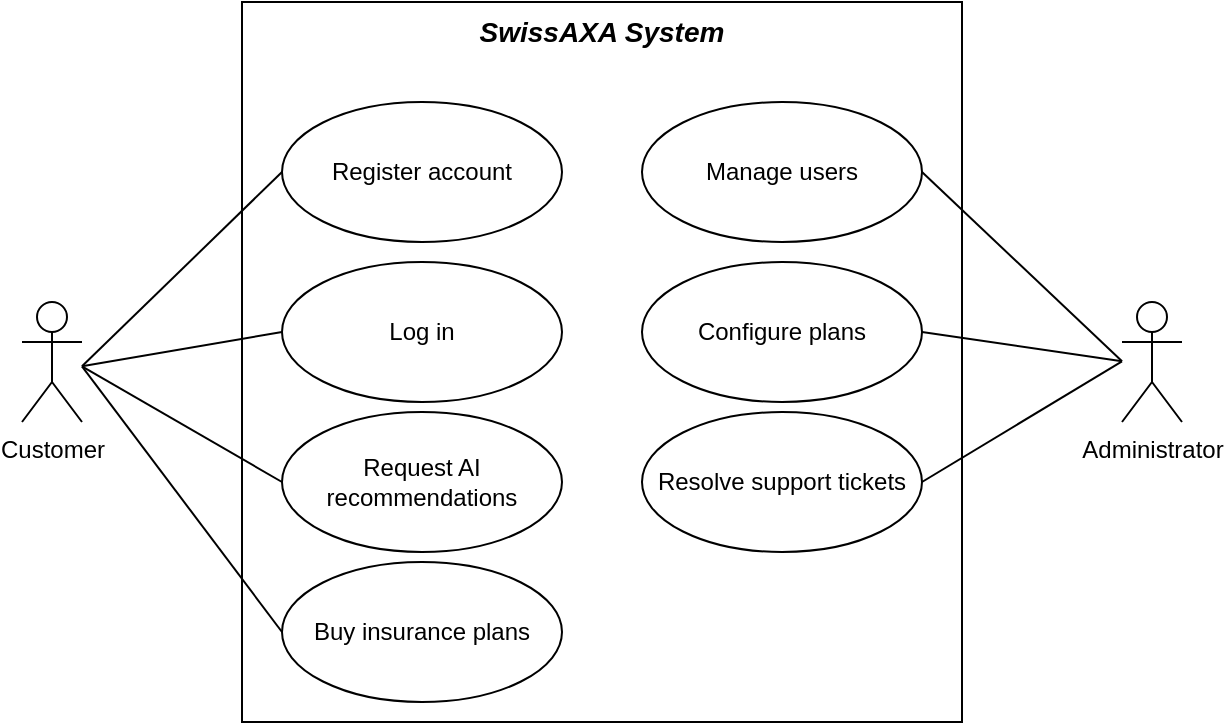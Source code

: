 <mxfile version="27.1.1">
  <diagram name="Page-1" id="b8BE7KBkcRRF1lKd-tSi">
    <mxGraphModel dx="1425" dy="766" grid="1" gridSize="10" guides="1" tooltips="1" connect="1" arrows="1" fold="1" page="1" pageScale="1" pageWidth="850" pageHeight="1100" math="0" shadow="0">
      <root>
        <mxCell id="0" />
        <mxCell id="1" parent="0" />
        <mxCell id="ETMz8ZjlzkhiZyX84apP-3" value="&lt;span data-start=&quot;796&quot; data-end=&quot;815&quot;&gt;&lt;b&gt;SwissAXA System&lt;/b&gt;&lt;/span&gt;" style="rounded=0;whiteSpace=wrap;html=1;verticalAlign=top;fontSize=14;fontStyle=2" vertex="1" parent="1">
          <mxGeometry x="240" y="280" width="360" height="360" as="geometry" />
        </mxCell>
        <mxCell id="ETMz8ZjlzkhiZyX84apP-4" value="Customer" style="shape=umlActor;verticalLabelPosition=bottom;verticalAlign=top;html=1;" vertex="1" parent="1">
          <mxGeometry x="130" y="430" width="30" height="60" as="geometry" />
        </mxCell>
        <mxCell id="ETMz8ZjlzkhiZyX84apP-5" value="Administrator" style="shape=umlActor;verticalLabelPosition=bottom;verticalAlign=top;html=1;" vertex="1" parent="1">
          <mxGeometry x="680" y="430" width="30" height="60" as="geometry" />
        </mxCell>
        <mxCell id="ETMz8ZjlzkhiZyX84apP-25" value="Register account" style="ellipse;whiteSpace=wrap;html=1;" vertex="1" parent="1">
          <mxGeometry x="260" y="330" width="140" height="70" as="geometry" />
        </mxCell>
        <mxCell id="ETMz8ZjlzkhiZyX84apP-26" value="Manage users" style="ellipse;whiteSpace=wrap;html=1;" vertex="1" parent="1">
          <mxGeometry x="440" y="330" width="140" height="70" as="geometry" />
        </mxCell>
        <mxCell id="ETMz8ZjlzkhiZyX84apP-27" value="Log in" style="ellipse;whiteSpace=wrap;html=1;" vertex="1" parent="1">
          <mxGeometry x="260" y="410" width="140" height="70" as="geometry" />
        </mxCell>
        <mxCell id="ETMz8ZjlzkhiZyX84apP-28" value="Configure plans" style="ellipse;whiteSpace=wrap;html=1;" vertex="1" parent="1">
          <mxGeometry x="440" y="410" width="140" height="70" as="geometry" />
        </mxCell>
        <mxCell id="ETMz8ZjlzkhiZyX84apP-29" value="Request AI recommendations" style="ellipse;whiteSpace=wrap;html=1;" vertex="1" parent="1">
          <mxGeometry x="260" y="485" width="140" height="70" as="geometry" />
        </mxCell>
        <mxCell id="ETMz8ZjlzkhiZyX84apP-30" value="Resolve support tickets" style="ellipse;whiteSpace=wrap;html=1;" vertex="1" parent="1">
          <mxGeometry x="440" y="485" width="140" height="70" as="geometry" />
        </mxCell>
        <mxCell id="ETMz8ZjlzkhiZyX84apP-31" value="Buy insurance plans" style="ellipse;whiteSpace=wrap;html=1;" vertex="1" parent="1">
          <mxGeometry x="260" y="560" width="140" height="70" as="geometry" />
        </mxCell>
        <mxCell id="ETMz8ZjlzkhiZyX84apP-43" value="" style="endArrow=none;html=1;rounded=0;entryX=0;entryY=0.5;entryDx=0;entryDy=0;" edge="1" parent="1" target="ETMz8ZjlzkhiZyX84apP-27">
          <mxGeometry width="50" height="50" relative="1" as="geometry">
            <mxPoint x="160" y="462.16" as="sourcePoint" />
            <mxPoint x="230" y="462.16" as="targetPoint" />
          </mxGeometry>
        </mxCell>
        <mxCell id="ETMz8ZjlzkhiZyX84apP-44" value="" style="endArrow=none;html=1;rounded=0;exitX=1;exitY=0.5;exitDx=0;exitDy=0;" edge="1" parent="1" source="ETMz8ZjlzkhiZyX84apP-28">
          <mxGeometry width="50" height="50" relative="1" as="geometry">
            <mxPoint x="610" y="459.66" as="sourcePoint" />
            <mxPoint x="680" y="459.66" as="targetPoint" />
          </mxGeometry>
        </mxCell>
        <mxCell id="ETMz8ZjlzkhiZyX84apP-45" value="" style="endArrow=none;html=1;rounded=0;entryX=0;entryY=0.5;entryDx=0;entryDy=0;" edge="1" parent="1" target="ETMz8ZjlzkhiZyX84apP-25">
          <mxGeometry width="50" height="50" relative="1" as="geometry">
            <mxPoint x="160" y="462.16" as="sourcePoint" />
            <mxPoint x="230" y="462.16" as="targetPoint" />
          </mxGeometry>
        </mxCell>
        <mxCell id="ETMz8ZjlzkhiZyX84apP-47" value="" style="endArrow=none;html=1;rounded=0;exitX=1;exitY=0.5;exitDx=0;exitDy=0;" edge="1" parent="1" source="ETMz8ZjlzkhiZyX84apP-30">
          <mxGeometry width="50" height="50" relative="1" as="geometry">
            <mxPoint x="610" y="459.66" as="sourcePoint" />
            <mxPoint x="680" y="459.66" as="targetPoint" />
          </mxGeometry>
        </mxCell>
        <mxCell id="ETMz8ZjlzkhiZyX84apP-48" value="" style="endArrow=none;html=1;rounded=0;entryX=0;entryY=0.5;entryDx=0;entryDy=0;" edge="1" parent="1" target="ETMz8ZjlzkhiZyX84apP-29">
          <mxGeometry width="50" height="50" relative="1" as="geometry">
            <mxPoint x="160" y="462.16" as="sourcePoint" />
            <mxPoint x="230" y="462.16" as="targetPoint" />
          </mxGeometry>
        </mxCell>
        <mxCell id="ETMz8ZjlzkhiZyX84apP-49" value="" style="endArrow=none;html=1;rounded=0;entryX=0;entryY=0.5;entryDx=0;entryDy=0;" edge="1" parent="1" target="ETMz8ZjlzkhiZyX84apP-31">
          <mxGeometry width="50" height="50" relative="1" as="geometry">
            <mxPoint x="160" y="462.16" as="sourcePoint" />
            <mxPoint x="230" y="462.16" as="targetPoint" />
          </mxGeometry>
        </mxCell>
        <mxCell id="ETMz8ZjlzkhiZyX84apP-50" value="" style="endArrow=none;html=1;rounded=0;exitX=1;exitY=0.5;exitDx=0;exitDy=0;" edge="1" parent="1" source="ETMz8ZjlzkhiZyX84apP-26">
          <mxGeometry width="50" height="50" relative="1" as="geometry">
            <mxPoint x="610" y="459.66" as="sourcePoint" />
            <mxPoint x="680" y="459.66" as="targetPoint" />
          </mxGeometry>
        </mxCell>
      </root>
    </mxGraphModel>
  </diagram>
</mxfile>
